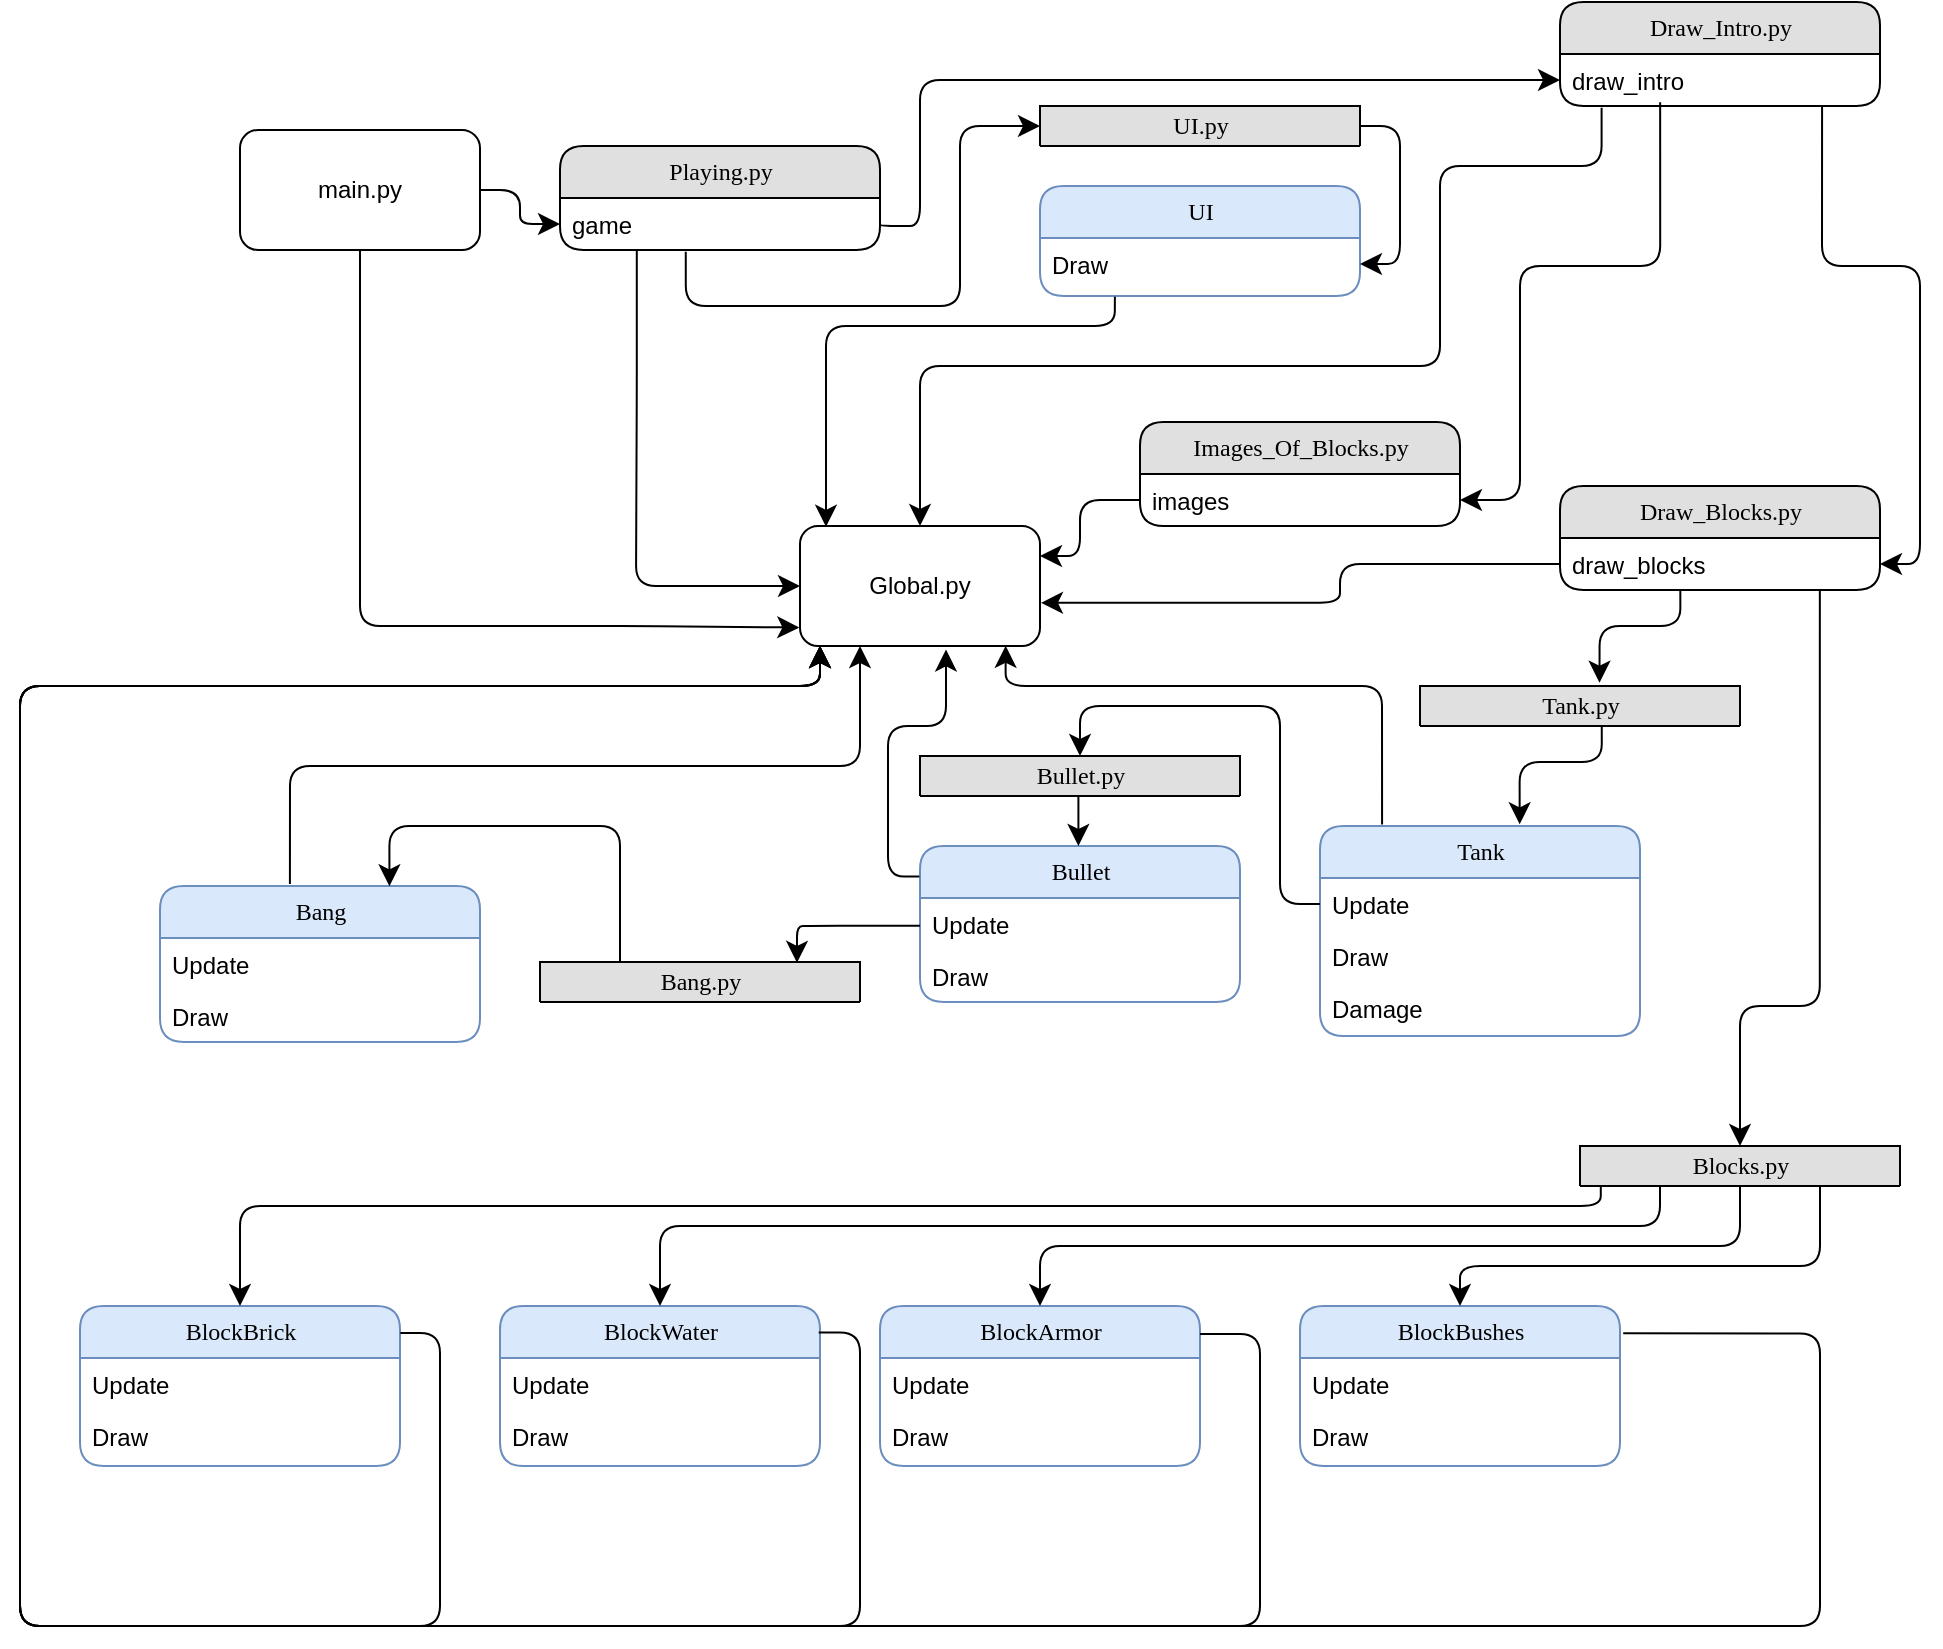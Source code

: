 <mxfile version="22.1.2" type="device">
  <diagram name="Page-1" id="b520641d-4fe3-3701-9064-5fc419738815">
    <mxGraphModel dx="1098" dy="838" grid="1" gridSize="10" guides="1" tooltips="1" connect="1" arrows="1" fold="1" page="1" pageScale="1" pageWidth="1100" pageHeight="850" background="none" math="0" shadow="0">
      <root>
        <mxCell id="0" />
        <mxCell id="1" parent="0" />
        <mxCell id="21ea969265ad0168-6" value="Playing.py" style="swimlane;html=1;fontStyle=0;childLayout=stackLayout;horizontal=1;startSize=26;fillColor=#e0e0e0;horizontalStack=0;resizeParent=1;resizeLast=0;collapsible=1;marginBottom=0;swimlaneFillColor=#ffffff;align=center;rounded=1;shadow=0;comic=0;labelBackgroundColor=none;strokeWidth=1;fontFamily=Verdana;fontSize=12" parent="1" vertex="1">
          <mxGeometry x="290" y="100" width="160" height="52" as="geometry" />
        </mxCell>
        <mxCell id="21ea969265ad0168-7" value="game" style="text;html=1;strokeColor=none;fillColor=none;spacingLeft=4;spacingRight=4;whiteSpace=wrap;overflow=hidden;rotatable=0;points=[[0,0.5],[1,0.5]];portConstraint=eastwest;" parent="21ea969265ad0168-6" vertex="1">
          <mxGeometry y="26" width="160" height="26" as="geometry" />
        </mxCell>
        <mxCell id="21ea969265ad0168-22" value="Tank.py" style="swimlane;html=1;fontStyle=0;childLayout=stackLayout;horizontal=1;startSize=26;fillColor=#e0e0e0;horizontalStack=0;resizeParent=1;resizeLast=0;collapsible=1;marginBottom=0;swimlaneFillColor=#ffffff;align=center;rounded=1;shadow=0;comic=0;labelBackgroundColor=none;strokeWidth=1;fontFamily=Verdana;fontSize=12" parent="1" vertex="1">
          <mxGeometry x="720" y="370" width="160" height="20" as="geometry" />
        </mxCell>
        <mxCell id="CuXoxN3Ce80IGL0upmJi-16" value="main.py" style="rounded=1;whiteSpace=wrap;html=1;" parent="1" vertex="1">
          <mxGeometry x="130" y="92" width="120" height="60" as="geometry" />
        </mxCell>
        <mxCell id="CuXoxN3Ce80IGL0upmJi-17" value="&lt;font style=&quot;font-size: 12px;&quot;&gt;Global.py&lt;/font&gt;" style="rounded=1;whiteSpace=wrap;html=1;fontSize=12;" parent="1" vertex="1">
          <mxGeometry x="410" y="290" width="120" height="60" as="geometry" />
        </mxCell>
        <mxCell id="CuXoxN3Ce80IGL0upmJi-20" style="edgeStyle=orthogonalEdgeStyle;html=1;labelBackgroundColor=none;startFill=0;startSize=8;endFill=1;endSize=8;fontFamily=Verdana;fontSize=12;exitX=0.5;exitY=1;exitDx=0;exitDy=0;entryX=-0.003;entryY=0.846;entryDx=0;entryDy=0;entryPerimeter=0;" parent="1" source="CuXoxN3Ce80IGL0upmJi-16" target="CuXoxN3Ce80IGL0upmJi-17" edge="1">
          <mxGeometry relative="1" as="geometry">
            <Array as="points">
              <mxPoint x="190" y="340" />
              <mxPoint x="330" y="340" />
              <mxPoint x="410" y="341" />
            </Array>
            <mxPoint x="140" y="160" as="sourcePoint" />
            <mxPoint x="390" y="350" as="targetPoint" />
          </mxGeometry>
        </mxCell>
        <mxCell id="CuXoxN3Ce80IGL0upmJi-21" style="edgeStyle=orthogonalEdgeStyle;html=1;labelBackgroundColor=none;startFill=0;startSize=8;endFill=1;endSize=8;fontFamily=Verdana;fontSize=12;exitX=1;exitY=0.5;exitDx=0;exitDy=0;entryX=0;entryY=0.5;entryDx=0;entryDy=0;" parent="1" source="CuXoxN3Ce80IGL0upmJi-16" target="21ea969265ad0168-7" edge="1">
          <mxGeometry relative="1" as="geometry">
            <Array as="points" />
            <mxPoint x="240" y="210" as="sourcePoint" />
            <mxPoint x="240" y="96" as="targetPoint" />
          </mxGeometry>
        </mxCell>
        <mxCell id="CuXoxN3Ce80IGL0upmJi-27" value="Bullet" style="swimlane;html=1;fontStyle=0;childLayout=stackLayout;horizontal=1;startSize=26;fillColor=#dae8fc;horizontalStack=0;resizeParent=1;resizeLast=0;collapsible=1;marginBottom=0;swimlaneFillColor=#ffffff;align=center;rounded=1;shadow=0;comic=0;labelBackgroundColor=none;strokeWidth=1;fontFamily=Verdana;fontSize=12;strokeColor=#6c8ebf;" parent="1" vertex="1">
          <mxGeometry x="470" y="450" width="160" height="78" as="geometry" />
        </mxCell>
        <mxCell id="CuXoxN3Ce80IGL0upmJi-28" value="Update" style="text;html=1;strokeColor=none;fillColor=none;spacingLeft=4;spacingRight=4;whiteSpace=wrap;overflow=hidden;rotatable=0;points=[[0,0.5],[1,0.5]];portConstraint=eastwest;" parent="CuXoxN3Ce80IGL0upmJi-27" vertex="1">
          <mxGeometry y="26" width="160" height="26" as="geometry" />
        </mxCell>
        <mxCell id="CuXoxN3Ce80IGL0upmJi-29" value="Draw" style="text;html=1;strokeColor=none;fillColor=none;spacingLeft=4;spacingRight=4;whiteSpace=wrap;overflow=hidden;rotatable=0;points=[[0,0.5],[1,0.5]];portConstraint=eastwest;" parent="CuXoxN3Ce80IGL0upmJi-27" vertex="1">
          <mxGeometry y="52" width="160" height="26" as="geometry" />
        </mxCell>
        <mxCell id="CuXoxN3Ce80IGL0upmJi-37" value="Bang.py" style="swimlane;html=1;fontStyle=0;childLayout=stackLayout;horizontal=1;startSize=26;fillColor=#e0e0e0;horizontalStack=0;resizeParent=1;resizeLast=0;collapsible=1;marginBottom=0;swimlaneFillColor=#ffffff;align=center;rounded=1;shadow=0;comic=0;labelBackgroundColor=none;strokeWidth=1;fontFamily=Verdana;fontSize=12" parent="1" vertex="1">
          <mxGeometry x="280" y="508" width="160" height="20" as="geometry" />
        </mxCell>
        <mxCell id="CuXoxN3Ce80IGL0upmJi-38" value="Bullet.py" style="swimlane;html=1;fontStyle=0;childLayout=stackLayout;horizontal=1;startSize=26;fillColor=#e0e0e0;horizontalStack=0;resizeParent=1;resizeLast=0;collapsible=1;marginBottom=0;swimlaneFillColor=#ffffff;align=center;rounded=1;shadow=0;comic=0;labelBackgroundColor=none;strokeWidth=1;fontFamily=Verdana;fontSize=12" parent="1" vertex="1">
          <mxGeometry x="470" y="405" width="160" height="20" as="geometry" />
        </mxCell>
        <mxCell id="CuXoxN3Ce80IGL0upmJi-39" value="Blocks.py" style="swimlane;html=1;fontStyle=0;childLayout=stackLayout;horizontal=1;startSize=26;fillColor=#e0e0e0;horizontalStack=0;resizeParent=1;resizeLast=0;collapsible=1;marginBottom=0;swimlaneFillColor=#ffffff;align=center;rounded=1;shadow=0;comic=0;labelBackgroundColor=none;strokeWidth=1;fontFamily=Verdana;fontSize=12" parent="1" vertex="1">
          <mxGeometry x="800" y="600" width="160" height="20" as="geometry" />
        </mxCell>
        <mxCell id="CuXoxN3Ce80IGL0upmJi-40" value="UI.py" style="swimlane;html=1;fontStyle=0;childLayout=stackLayout;horizontal=1;startSize=26;fillColor=#e0e0e0;horizontalStack=0;resizeParent=1;resizeLast=0;collapsible=1;marginBottom=0;swimlaneFillColor=#ffffff;align=center;rounded=1;shadow=0;comic=0;labelBackgroundColor=none;strokeWidth=1;fontFamily=Verdana;fontSize=12" parent="1" vertex="1">
          <mxGeometry x="530" y="80" width="160" height="20" as="geometry" />
        </mxCell>
        <mxCell id="CuXoxN3Ce80IGL0upmJi-44" value="Draw_Blocks.py" style="swimlane;html=1;fontStyle=0;childLayout=stackLayout;horizontal=1;startSize=26;fillColor=#e0e0e0;horizontalStack=0;resizeParent=1;resizeLast=0;collapsible=1;marginBottom=0;swimlaneFillColor=#ffffff;align=center;rounded=1;shadow=0;comic=0;labelBackgroundColor=none;strokeWidth=1;fontFamily=Verdana;fontSize=12" parent="1" vertex="1">
          <mxGeometry x="790" y="270" width="160" height="52" as="geometry" />
        </mxCell>
        <mxCell id="CuXoxN3Ce80IGL0upmJi-45" value="draw_blocks" style="text;html=1;strokeColor=none;fillColor=none;spacingLeft=4;spacingRight=4;whiteSpace=wrap;overflow=hidden;rotatable=0;points=[[0,0.5],[1,0.5]];portConstraint=eastwest;" parent="CuXoxN3Ce80IGL0upmJi-44" vertex="1">
          <mxGeometry y="26" width="160" height="26" as="geometry" />
        </mxCell>
        <mxCell id="CuXoxN3Ce80IGL0upmJi-46" value="Images_Of_Blocks.py" style="swimlane;html=1;fontStyle=0;childLayout=stackLayout;horizontal=1;startSize=26;fillColor=#e0e0e0;horizontalStack=0;resizeParent=1;resizeLast=0;collapsible=1;marginBottom=0;swimlaneFillColor=#ffffff;align=center;rounded=1;shadow=0;comic=0;labelBackgroundColor=none;strokeWidth=1;fontFamily=Verdana;fontSize=12" parent="1" vertex="1">
          <mxGeometry x="580" y="238" width="160" height="52" as="geometry" />
        </mxCell>
        <mxCell id="CuXoxN3Ce80IGL0upmJi-47" value="images" style="text;html=1;strokeColor=none;fillColor=none;spacingLeft=4;spacingRight=4;whiteSpace=wrap;overflow=hidden;rotatable=0;points=[[0,0.5],[1,0.5]];portConstraint=eastwest;" parent="CuXoxN3Ce80IGL0upmJi-46" vertex="1">
          <mxGeometry y="26" width="160" height="26" as="geometry" />
        </mxCell>
        <mxCell id="CuXoxN3Ce80IGL0upmJi-48" value="Draw_Intro.py" style="swimlane;html=1;fontStyle=0;childLayout=stackLayout;horizontal=1;startSize=26;fillColor=#e0e0e0;horizontalStack=0;resizeParent=1;resizeLast=0;collapsible=1;marginBottom=0;swimlaneFillColor=#ffffff;align=center;rounded=1;shadow=0;comic=0;labelBackgroundColor=none;strokeWidth=1;fontFamily=Verdana;fontSize=12" parent="1" vertex="1">
          <mxGeometry x="790" y="28" width="160" height="52" as="geometry" />
        </mxCell>
        <mxCell id="CuXoxN3Ce80IGL0upmJi-49" value="draw_intro" style="text;html=1;strokeColor=none;fillColor=none;spacingLeft=4;spacingRight=4;whiteSpace=wrap;overflow=hidden;rotatable=0;points=[[0,0.5],[1,0.5]];portConstraint=eastwest;" parent="CuXoxN3Ce80IGL0upmJi-48" vertex="1">
          <mxGeometry y="26" width="160" height="26" as="geometry" />
        </mxCell>
        <mxCell id="CuXoxN3Ce80IGL0upmJi-75" value="UI" style="swimlane;html=1;fontStyle=0;childLayout=stackLayout;horizontal=1;startSize=26;fillColor=#dae8fc;horizontalStack=0;resizeParent=1;resizeLast=0;collapsible=1;marginBottom=0;swimlaneFillColor=#ffffff;align=center;rounded=1;shadow=0;comic=0;labelBackgroundColor=none;strokeWidth=1;fontFamily=Verdana;fontSize=12;strokeColor=#6c8ebf;" parent="1" vertex="1">
          <mxGeometry x="530" y="120" width="160" height="55" as="geometry" />
        </mxCell>
        <mxCell id="CuXoxN3Ce80IGL0upmJi-76" value="Draw" style="text;html=1;strokeColor=none;fillColor=none;spacingLeft=4;spacingRight=4;whiteSpace=wrap;overflow=hidden;rotatable=0;points=[[0,0.5],[1,0.5]];portConstraint=eastwest;" parent="CuXoxN3Ce80IGL0upmJi-75" vertex="1">
          <mxGeometry y="26" width="160" height="26" as="geometry" />
        </mxCell>
        <mxCell id="CuXoxN3Ce80IGL0upmJi-90" value="Bang" style="swimlane;html=1;fontStyle=0;childLayout=stackLayout;horizontal=1;startSize=26;fillColor=#dae8fc;horizontalStack=0;resizeParent=1;resizeLast=0;collapsible=1;marginBottom=0;swimlaneFillColor=#ffffff;align=center;rounded=1;shadow=0;comic=0;labelBackgroundColor=none;strokeWidth=1;fontFamily=Verdana;fontSize=12;strokeColor=#6c8ebf;" parent="1" vertex="1">
          <mxGeometry x="90" y="470" width="160" height="78" as="geometry" />
        </mxCell>
        <mxCell id="CuXoxN3Ce80IGL0upmJi-91" value="Update" style="text;html=1;strokeColor=none;fillColor=none;spacingLeft=4;spacingRight=4;whiteSpace=wrap;overflow=hidden;rotatable=0;points=[[0,0.5],[1,0.5]];portConstraint=eastwest;" parent="CuXoxN3Ce80IGL0upmJi-90" vertex="1">
          <mxGeometry y="26" width="160" height="26" as="geometry" />
        </mxCell>
        <mxCell id="CuXoxN3Ce80IGL0upmJi-92" value="Draw" style="text;html=1;strokeColor=none;fillColor=none;spacingLeft=4;spacingRight=4;whiteSpace=wrap;overflow=hidden;rotatable=0;points=[[0,0.5],[1,0.5]];portConstraint=eastwest;" parent="CuXoxN3Ce80IGL0upmJi-90" vertex="1">
          <mxGeometry y="52" width="160" height="26" as="geometry" />
        </mxCell>
        <mxCell id="CuXoxN3Ce80IGL0upmJi-105" value="Tank" style="swimlane;html=1;fontStyle=0;childLayout=stackLayout;horizontal=1;startSize=26;fillColor=#dae8fc;horizontalStack=0;resizeParent=1;resizeLast=0;collapsible=1;marginBottom=0;swimlaneFillColor=#ffffff;align=center;rounded=1;shadow=0;comic=0;labelBackgroundColor=none;strokeWidth=1;fontFamily=Verdana;fontSize=12;strokeColor=#6c8ebf;" parent="1" vertex="1">
          <mxGeometry x="670" y="440" width="160" height="105" as="geometry" />
        </mxCell>
        <mxCell id="CuXoxN3Ce80IGL0upmJi-106" value="Update" style="text;html=1;strokeColor=none;fillColor=none;spacingLeft=4;spacingRight=4;whiteSpace=wrap;overflow=hidden;rotatable=0;points=[[0,0.5],[1,0.5]];portConstraint=eastwest;" parent="CuXoxN3Ce80IGL0upmJi-105" vertex="1">
          <mxGeometry y="26" width="160" height="26" as="geometry" />
        </mxCell>
        <mxCell id="CuXoxN3Ce80IGL0upmJi-107" value="Draw" style="text;html=1;strokeColor=none;fillColor=none;spacingLeft=4;spacingRight=4;whiteSpace=wrap;overflow=hidden;rotatable=0;points=[[0,0.5],[1,0.5]];portConstraint=eastwest;" parent="CuXoxN3Ce80IGL0upmJi-105" vertex="1">
          <mxGeometry y="52" width="160" height="26" as="geometry" />
        </mxCell>
        <mxCell id="CuXoxN3Ce80IGL0upmJi-108" value="Damage" style="text;html=1;strokeColor=none;fillColor=none;spacingLeft=4;spacingRight=4;whiteSpace=wrap;overflow=hidden;rotatable=0;points=[[0,0.5],[1,0.5]];portConstraint=eastwest;" parent="CuXoxN3Ce80IGL0upmJi-105" vertex="1">
          <mxGeometry y="78" width="160" height="26" as="geometry" />
        </mxCell>
        <mxCell id="CuXoxN3Ce80IGL0upmJi-110" value="BlockBrick" style="swimlane;html=1;fontStyle=0;childLayout=stackLayout;horizontal=1;startSize=26;fillColor=#dae8fc;horizontalStack=0;resizeParent=1;resizeLast=0;collapsible=1;marginBottom=0;swimlaneFillColor=#ffffff;align=center;rounded=1;shadow=0;comic=0;labelBackgroundColor=none;strokeWidth=1;fontFamily=Verdana;fontSize=12;strokeColor=#6c8ebf;" parent="1" vertex="1">
          <mxGeometry x="50" y="680" width="160" height="80" as="geometry" />
        </mxCell>
        <mxCell id="CuXoxN3Ce80IGL0upmJi-111" value="Update" style="text;html=1;strokeColor=none;fillColor=none;spacingLeft=4;spacingRight=4;whiteSpace=wrap;overflow=hidden;rotatable=0;points=[[0,0.5],[1,0.5]];portConstraint=eastwest;" parent="CuXoxN3Ce80IGL0upmJi-110" vertex="1">
          <mxGeometry y="26" width="160" height="26" as="geometry" />
        </mxCell>
        <mxCell id="CuXoxN3Ce80IGL0upmJi-112" value="Draw" style="text;html=1;strokeColor=none;fillColor=none;spacingLeft=4;spacingRight=4;whiteSpace=wrap;overflow=hidden;rotatable=0;points=[[0,0.5],[1,0.5]];portConstraint=eastwest;" parent="CuXoxN3Ce80IGL0upmJi-110" vertex="1">
          <mxGeometry y="52" width="160" height="26" as="geometry" />
        </mxCell>
        <mxCell id="CuXoxN3Ce80IGL0upmJi-121" value="BlockArmor" style="swimlane;html=1;fontStyle=0;childLayout=stackLayout;horizontal=1;startSize=26;fillColor=#dae8fc;horizontalStack=0;resizeParent=1;resizeLast=0;collapsible=1;marginBottom=0;swimlaneFillColor=#ffffff;align=center;rounded=1;shadow=0;comic=0;labelBackgroundColor=none;strokeWidth=1;fontFamily=Verdana;fontSize=12;strokeColor=#6c8ebf;" parent="1" vertex="1">
          <mxGeometry x="450" y="680" width="160" height="80" as="geometry" />
        </mxCell>
        <mxCell id="CuXoxN3Ce80IGL0upmJi-122" value="Update" style="text;html=1;strokeColor=none;fillColor=none;spacingLeft=4;spacingRight=4;whiteSpace=wrap;overflow=hidden;rotatable=0;points=[[0,0.5],[1,0.5]];portConstraint=eastwest;" parent="CuXoxN3Ce80IGL0upmJi-121" vertex="1">
          <mxGeometry y="26" width="160" height="26" as="geometry" />
        </mxCell>
        <mxCell id="CuXoxN3Ce80IGL0upmJi-123" value="Draw" style="text;html=1;strokeColor=none;fillColor=none;spacingLeft=4;spacingRight=4;whiteSpace=wrap;overflow=hidden;rotatable=0;points=[[0,0.5],[1,0.5]];portConstraint=eastwest;" parent="CuXoxN3Ce80IGL0upmJi-121" vertex="1">
          <mxGeometry y="52" width="160" height="26" as="geometry" />
        </mxCell>
        <mxCell id="CuXoxN3Ce80IGL0upmJi-124" value="BlockWater" style="swimlane;html=1;fontStyle=0;childLayout=stackLayout;horizontal=1;startSize=26;fillColor=#dae8fc;horizontalStack=0;resizeParent=1;resizeLast=0;collapsible=1;marginBottom=0;swimlaneFillColor=#ffffff;align=center;rounded=1;shadow=0;comic=0;labelBackgroundColor=none;strokeWidth=1;fontFamily=Verdana;fontSize=12;strokeColor=#6c8ebf;" parent="1" vertex="1">
          <mxGeometry x="260" y="680" width="160" height="80" as="geometry" />
        </mxCell>
        <mxCell id="CuXoxN3Ce80IGL0upmJi-125" value="Update" style="text;html=1;strokeColor=none;fillColor=none;spacingLeft=4;spacingRight=4;whiteSpace=wrap;overflow=hidden;rotatable=0;points=[[0,0.5],[1,0.5]];portConstraint=eastwest;" parent="CuXoxN3Ce80IGL0upmJi-124" vertex="1">
          <mxGeometry y="26" width="160" height="26" as="geometry" />
        </mxCell>
        <mxCell id="CuXoxN3Ce80IGL0upmJi-126" value="Draw" style="text;html=1;strokeColor=none;fillColor=none;spacingLeft=4;spacingRight=4;whiteSpace=wrap;overflow=hidden;rotatable=0;points=[[0,0.5],[1,0.5]];portConstraint=eastwest;" parent="CuXoxN3Ce80IGL0upmJi-124" vertex="1">
          <mxGeometry y="52" width="160" height="26" as="geometry" />
        </mxCell>
        <mxCell id="CuXoxN3Ce80IGL0upmJi-127" value="BlockBushes" style="swimlane;html=1;fontStyle=0;childLayout=stackLayout;horizontal=1;startSize=26;fillColor=#dae8fc;horizontalStack=0;resizeParent=1;resizeLast=0;collapsible=1;marginBottom=0;swimlaneFillColor=#ffffff;align=center;rounded=1;shadow=0;comic=0;labelBackgroundColor=none;strokeWidth=1;fontFamily=Verdana;fontSize=12;strokeColor=#6c8ebf;" parent="1" vertex="1">
          <mxGeometry x="660" y="680" width="160" height="80" as="geometry" />
        </mxCell>
        <mxCell id="CuXoxN3Ce80IGL0upmJi-128" value="Update" style="text;html=1;strokeColor=none;fillColor=none;spacingLeft=4;spacingRight=4;whiteSpace=wrap;overflow=hidden;rotatable=0;points=[[0,0.5],[1,0.5]];portConstraint=eastwest;" parent="CuXoxN3Ce80IGL0upmJi-127" vertex="1">
          <mxGeometry y="26" width="160" height="26" as="geometry" />
        </mxCell>
        <mxCell id="CuXoxN3Ce80IGL0upmJi-129" value="Draw" style="text;html=1;strokeColor=none;fillColor=none;spacingLeft=4;spacingRight=4;whiteSpace=wrap;overflow=hidden;rotatable=0;points=[[0,0.5],[1,0.5]];portConstraint=eastwest;" parent="CuXoxN3Ce80IGL0upmJi-127" vertex="1">
          <mxGeometry y="52" width="160" height="26" as="geometry" />
        </mxCell>
        <mxCell id="CuXoxN3Ce80IGL0upmJi-136" style="edgeStyle=orthogonalEdgeStyle;html=1;labelBackgroundColor=none;startFill=0;startSize=8;endFill=1;endSize=8;fontFamily=Verdana;fontSize=12;exitX=0.24;exitY=1;exitDx=0;exitDy=0;entryX=0;entryY=0.5;entryDx=0;entryDy=0;exitPerimeter=0;" parent="1" source="21ea969265ad0168-7" target="CuXoxN3Ce80IGL0upmJi-17" edge="1">
          <mxGeometry relative="1" as="geometry">
            <Array as="points">
              <mxPoint x="328" y="221" />
              <mxPoint x="328" y="320" />
            </Array>
            <mxPoint x="220" y="220" as="sourcePoint" />
            <mxPoint x="310" y="233" as="targetPoint" />
          </mxGeometry>
        </mxCell>
        <mxCell id="CuXoxN3Ce80IGL0upmJi-137" style="edgeStyle=orthogonalEdgeStyle;html=1;labelBackgroundColor=none;startFill=0;startSize=8;endFill=1;endSize=8;fontFamily=Verdana;fontSize=12;exitX=0.393;exitY=1.036;exitDx=0;exitDy=0;entryX=0;entryY=0.5;entryDx=0;entryDy=0;exitPerimeter=0;" parent="1" source="21ea969265ad0168-7" target="CuXoxN3Ce80IGL0upmJi-40" edge="1">
          <mxGeometry relative="1" as="geometry">
            <Array as="points">
              <mxPoint x="353" y="180" />
              <mxPoint x="490" y="180" />
              <mxPoint x="490" y="90" />
            </Array>
            <mxPoint x="450" y="139" as="sourcePoint" />
            <mxPoint x="540" y="152" as="targetPoint" />
          </mxGeometry>
        </mxCell>
        <mxCell id="CuXoxN3Ce80IGL0upmJi-139" style="edgeStyle=orthogonalEdgeStyle;html=1;labelBackgroundColor=none;startFill=0;startSize=8;endFill=1;endSize=8;fontFamily=Verdana;fontSize=12;entryX=0;entryY=0.5;entryDx=0;entryDy=0;exitX=1;exitY=0.5;exitDx=0;exitDy=0;" parent="1" source="21ea969265ad0168-7" target="CuXoxN3Ce80IGL0upmJi-49" edge="1">
          <mxGeometry relative="1" as="geometry">
            <Array as="points">
              <mxPoint x="450" y="140" />
              <mxPoint x="470" y="140" />
              <mxPoint x="470" y="67" />
            </Array>
            <mxPoint x="440" y="152" as="sourcePoint" />
            <mxPoint x="500" y="233" as="targetPoint" />
          </mxGeometry>
        </mxCell>
        <mxCell id="CuXoxN3Ce80IGL0upmJi-140" style="edgeStyle=orthogonalEdgeStyle;html=1;labelBackgroundColor=none;startFill=0;startSize=8;endFill=1;endSize=8;fontFamily=Verdana;fontSize=12;exitX=0.13;exitY=1.032;exitDx=0;exitDy=0;entryX=0.5;entryY=0;entryDx=0;entryDy=0;exitPerimeter=0;" parent="1" source="CuXoxN3Ce80IGL0upmJi-49" target="CuXoxN3Ce80IGL0upmJi-17" edge="1">
          <mxGeometry relative="1" as="geometry">
            <Array as="points">
              <mxPoint x="811" y="110" />
              <mxPoint x="730" y="110" />
              <mxPoint x="730" y="210" />
              <mxPoint x="470" y="210" />
            </Array>
            <mxPoint x="560" y="200" as="sourcePoint" />
            <mxPoint x="650" y="213" as="targetPoint" />
          </mxGeometry>
        </mxCell>
        <mxCell id="CuXoxN3Ce80IGL0upmJi-141" style="edgeStyle=orthogonalEdgeStyle;html=1;labelBackgroundColor=none;startFill=0;startSize=8;endFill=1;endSize=8;fontFamily=Verdana;fontSize=12;exitX=0.234;exitY=1.128;exitDx=0;exitDy=0;exitPerimeter=0;entryX=0.111;entryY=0.006;entryDx=0;entryDy=0;entryPerimeter=0;" parent="1" source="CuXoxN3Ce80IGL0upmJi-76" target="CuXoxN3Ce80IGL0upmJi-17" edge="1">
          <mxGeometry relative="1" as="geometry">
            <Array as="points">
              <mxPoint x="567" y="190" />
              <mxPoint x="423" y="190" />
              <mxPoint x="423" y="290" />
            </Array>
            <mxPoint x="800" y="159" as="sourcePoint" />
            <mxPoint x="420" y="290" as="targetPoint" />
          </mxGeometry>
        </mxCell>
        <mxCell id="CuXoxN3Ce80IGL0upmJi-138" style="edgeStyle=orthogonalEdgeStyle;html=1;labelBackgroundColor=none;startFill=0;startSize=8;endFill=1;endSize=8;fontFamily=Verdana;fontSize=12;entryX=1;entryY=0.5;entryDx=0;entryDy=0;exitX=1;exitY=0.5;exitDx=0;exitDy=0;" parent="1" source="CuXoxN3Ce80IGL0upmJi-40" target="CuXoxN3Ce80IGL0upmJi-76" edge="1">
          <mxGeometry relative="1" as="geometry">
            <Array as="points">
              <mxPoint x="710" y="90" />
              <mxPoint x="710" y="159" />
            </Array>
            <mxPoint x="710" y="90" as="sourcePoint" />
            <mxPoint x="799.5" y="106" as="targetPoint" />
          </mxGeometry>
        </mxCell>
        <mxCell id="CuXoxN3Ce80IGL0upmJi-142" style="edgeStyle=orthogonalEdgeStyle;html=1;labelBackgroundColor=none;startFill=0;startSize=8;endFill=1;endSize=8;fontFamily=Verdana;fontSize=12;exitX=0.313;exitY=0.927;exitDx=0;exitDy=0;exitPerimeter=0;entryX=1;entryY=0.5;entryDx=0;entryDy=0;" parent="1" source="CuXoxN3Ce80IGL0upmJi-49" target="CuXoxN3Ce80IGL0upmJi-47" edge="1">
          <mxGeometry relative="1" as="geometry">
            <Array as="points">
              <mxPoint x="840" y="160" />
              <mxPoint x="770" y="160" />
              <mxPoint x="770" y="277" />
            </Array>
            <mxPoint x="840" y="90" as="sourcePoint" />
            <mxPoint x="760" y="370" as="targetPoint" />
          </mxGeometry>
        </mxCell>
        <mxCell id="CuXoxN3Ce80IGL0upmJi-143" style="edgeStyle=orthogonalEdgeStyle;html=1;labelBackgroundColor=none;startFill=0;startSize=8;endFill=1;endSize=8;fontFamily=Verdana;fontSize=12;entryX=1;entryY=0.5;entryDx=0;entryDy=0;exitX=0.819;exitY=0.997;exitDx=0;exitDy=0;exitPerimeter=0;" parent="1" source="CuXoxN3Ce80IGL0upmJi-49" target="CuXoxN3Ce80IGL0upmJi-45" edge="1">
          <mxGeometry relative="1" as="geometry">
            <Array as="points">
              <mxPoint x="921" y="160" />
              <mxPoint x="970" y="160" />
              <mxPoint x="970" y="309" />
            </Array>
            <mxPoint x="921.2" y="80" as="sourcePoint" />
            <mxPoint x="960" y="350" as="targetPoint" />
          </mxGeometry>
        </mxCell>
        <mxCell id="CuXoxN3Ce80IGL0upmJi-144" style="edgeStyle=orthogonalEdgeStyle;html=1;labelBackgroundColor=none;startFill=0;startSize=8;endFill=1;endSize=8;fontFamily=Verdana;fontSize=12;exitX=0;exitY=0.5;exitDx=0;exitDy=0;entryX=1;entryY=0.25;entryDx=0;entryDy=0;" parent="1" source="CuXoxN3Ce80IGL0upmJi-47" target="CuXoxN3Ce80IGL0upmJi-17" edge="1">
          <mxGeometry relative="1" as="geometry">
            <Array as="points">
              <mxPoint x="550" y="277" />
              <mxPoint x="550" y="305" />
            </Array>
            <mxPoint x="550" y="270" as="sourcePoint" />
            <mxPoint x="632" y="438" as="targetPoint" />
          </mxGeometry>
        </mxCell>
        <mxCell id="CuXoxN3Ce80IGL0upmJi-145" style="edgeStyle=orthogonalEdgeStyle;html=1;labelBackgroundColor=none;startFill=0;startSize=8;endFill=1;endSize=8;fontFamily=Verdana;fontSize=12;entryX=1.004;entryY=0.64;entryDx=0;entryDy=0;entryPerimeter=0;exitX=0;exitY=0.5;exitDx=0;exitDy=0;" parent="1" source="CuXoxN3Ce80IGL0upmJi-45" target="CuXoxN3Ce80IGL0upmJi-17" edge="1">
          <mxGeometry relative="1" as="geometry">
            <Array as="points">
              <mxPoint x="680" y="309" />
              <mxPoint x="680" y="328" />
            </Array>
            <mxPoint x="770" y="320" as="sourcePoint" />
            <mxPoint x="551.2" y="328.9" as="targetPoint" />
          </mxGeometry>
        </mxCell>
        <mxCell id="CuXoxN3Ce80IGL0upmJi-146" style="edgeStyle=orthogonalEdgeStyle;html=1;labelBackgroundColor=none;startFill=0;startSize=8;endFill=1;endSize=8;fontFamily=Verdana;fontSize=12;exitX=0.812;exitY=1.006;exitDx=0;exitDy=0;exitPerimeter=0;entryX=0.5;entryY=0;entryDx=0;entryDy=0;" parent="1" source="CuXoxN3Ce80IGL0upmJi-45" target="CuXoxN3Ce80IGL0upmJi-39" edge="1">
          <mxGeometry relative="1" as="geometry">
            <Array as="points">
              <mxPoint x="920" y="530" />
              <mxPoint x="880" y="530" />
            </Array>
            <mxPoint x="920" y="322" as="sourcePoint" />
            <mxPoint x="860" y="570" as="targetPoint" />
          </mxGeometry>
        </mxCell>
        <mxCell id="CuXoxN3Ce80IGL0upmJi-147" style="edgeStyle=orthogonalEdgeStyle;html=1;labelBackgroundColor=none;startFill=0;startSize=8;endFill=1;endSize=8;fontFamily=Verdana;fontSize=12;exitX=0.065;exitY=1.003;exitDx=0;exitDy=0;exitPerimeter=0;entryX=0.5;entryY=0;entryDx=0;entryDy=0;" parent="1" source="CuXoxN3Ce80IGL0upmJi-39" target="CuXoxN3Ce80IGL0upmJi-110" edge="1">
          <mxGeometry relative="1" as="geometry">
            <Array as="points">
              <mxPoint x="810" y="630" />
              <mxPoint x="130" y="630" />
            </Array>
            <mxPoint x="940" y="620" as="sourcePoint" />
            <mxPoint x="80" y="680" as="targetPoint" />
          </mxGeometry>
        </mxCell>
        <mxCell id="CuXoxN3Ce80IGL0upmJi-148" style="edgeStyle=orthogonalEdgeStyle;html=1;labelBackgroundColor=none;startFill=0;startSize=8;endFill=1;endSize=8;fontFamily=Verdana;fontSize=12;exitX=0.25;exitY=1;exitDx=0;exitDy=0;entryX=0.5;entryY=0;entryDx=0;entryDy=0;" parent="1" source="CuXoxN3Ce80IGL0upmJi-39" target="CuXoxN3Ce80IGL0upmJi-124" edge="1">
          <mxGeometry relative="1" as="geometry">
            <Array as="points">
              <mxPoint x="840" y="640" />
              <mxPoint x="340" y="640" />
            </Array>
            <mxPoint x="1020" y="619" as="sourcePoint" />
            <mxPoint x="320" y="660" as="targetPoint" />
          </mxGeometry>
        </mxCell>
        <mxCell id="CuXoxN3Ce80IGL0upmJi-149" style="edgeStyle=orthogonalEdgeStyle;html=1;labelBackgroundColor=none;startFill=0;startSize=8;endFill=1;endSize=8;fontFamily=Verdana;fontSize=12;exitX=0.5;exitY=1;exitDx=0;exitDy=0;entryX=0.5;entryY=0;entryDx=0;entryDy=0;" parent="1" source="CuXoxN3Ce80IGL0upmJi-39" target="CuXoxN3Ce80IGL0upmJi-121" edge="1">
          <mxGeometry relative="1" as="geometry">
            <Array as="points">
              <mxPoint x="880" y="650" />
              <mxPoint x="530" y="650" />
            </Array>
            <mxPoint x="1030" y="620" as="sourcePoint" />
            <mxPoint x="510" y="670" as="targetPoint" />
          </mxGeometry>
        </mxCell>
        <mxCell id="CuXoxN3Ce80IGL0upmJi-150" style="edgeStyle=orthogonalEdgeStyle;html=1;labelBackgroundColor=none;startFill=0;startSize=8;endFill=1;endSize=8;fontFamily=Verdana;fontSize=12;exitX=0.75;exitY=1;exitDx=0;exitDy=0;entryX=0.5;entryY=0;entryDx=0;entryDy=0;" parent="1" source="CuXoxN3Ce80IGL0upmJi-39" target="CuXoxN3Ce80IGL0upmJi-127" edge="1">
          <mxGeometry relative="1" as="geometry">
            <Array as="points">
              <mxPoint x="920" y="660" />
              <mxPoint x="740" y="660" />
            </Array>
            <mxPoint x="930" y="630" as="sourcePoint" />
            <mxPoint x="710" y="670" as="targetPoint" />
          </mxGeometry>
        </mxCell>
        <mxCell id="CuXoxN3Ce80IGL0upmJi-151" style="edgeStyle=orthogonalEdgeStyle;html=1;labelBackgroundColor=none;startFill=0;startSize=8;endFill=1;endSize=8;fontFamily=Verdana;fontSize=12;exitX=1.01;exitY=0.171;exitDx=0;exitDy=0;exitPerimeter=0;entryX=0.085;entryY=1.002;entryDx=0;entryDy=0;entryPerimeter=0;" parent="1" source="CuXoxN3Ce80IGL0upmJi-127" target="CuXoxN3Ce80IGL0upmJi-17" edge="1">
          <mxGeometry relative="1" as="geometry">
            <Array as="points">
              <mxPoint x="920" y="694" />
              <mxPoint x="920" y="840" />
              <mxPoint x="20" y="840" />
              <mxPoint x="20" y="370" />
              <mxPoint x="420" y="370" />
              <mxPoint x="420" y="350" />
            </Array>
            <mxPoint x="920" y="770" as="sourcePoint" />
            <mxPoint x="450" y="360" as="targetPoint" />
          </mxGeometry>
        </mxCell>
        <mxCell id="CuXoxN3Ce80IGL0upmJi-152" style="edgeStyle=orthogonalEdgeStyle;html=1;labelBackgroundColor=none;startFill=0;startSize=8;endFill=1;endSize=8;fontFamily=Verdana;fontSize=12;exitX=1;exitY=0.175;exitDx=0;exitDy=0;exitPerimeter=0;entryX=0.084;entryY=0.998;entryDx=0;entryDy=0;entryPerimeter=0;" parent="1" source="CuXoxN3Ce80IGL0upmJi-121" target="CuXoxN3Ce80IGL0upmJi-17" edge="1">
          <mxGeometry relative="1" as="geometry">
            <Array as="points">
              <mxPoint x="640" y="694" />
              <mxPoint x="640" y="840" />
              <mxPoint x="20" y="840" />
              <mxPoint x="20" y="370" />
              <mxPoint x="420" y="370" />
              <mxPoint x="420" y="350" />
            </Array>
            <mxPoint x="612" y="694" as="sourcePoint" />
            <mxPoint x="240" y="350" as="targetPoint" />
          </mxGeometry>
        </mxCell>
        <mxCell id="CuXoxN3Ce80IGL0upmJi-153" style="edgeStyle=orthogonalEdgeStyle;html=1;labelBackgroundColor=none;startFill=0;startSize=8;endFill=1;endSize=8;fontFamily=Verdana;fontSize=12;exitX=0.996;exitY=0.166;exitDx=0;exitDy=0;exitPerimeter=0;entryX=0.087;entryY=0.996;entryDx=0;entryDy=0;entryPerimeter=0;" parent="1" source="CuXoxN3Ce80IGL0upmJi-124" target="CuXoxN3Ce80IGL0upmJi-17" edge="1">
          <mxGeometry relative="1" as="geometry">
            <Array as="points">
              <mxPoint x="440" y="693" />
              <mxPoint x="440" y="840" />
              <mxPoint x="20" y="840" />
              <mxPoint x="20" y="370" />
              <mxPoint x="420" y="370" />
              <mxPoint x="420" y="350" />
            </Array>
            <mxPoint x="422" y="694" as="sourcePoint" />
            <mxPoint x="450" y="350" as="targetPoint" />
          </mxGeometry>
        </mxCell>
        <mxCell id="CuXoxN3Ce80IGL0upmJi-154" style="edgeStyle=orthogonalEdgeStyle;html=1;labelBackgroundColor=none;startFill=0;startSize=8;endFill=1;endSize=8;fontFamily=Verdana;fontSize=12;entryX=0.086;entryY=1;entryDx=0;entryDy=0;entryPerimeter=0;exitX=1.001;exitY=0.169;exitDx=0;exitDy=0;exitPerimeter=0;" parent="1" source="CuXoxN3Ce80IGL0upmJi-110" target="CuXoxN3Ce80IGL0upmJi-17" edge="1">
          <mxGeometry relative="1" as="geometry">
            <Array as="points">
              <mxPoint x="230" y="693" />
              <mxPoint x="230" y="840" />
              <mxPoint x="20" y="840" />
              <mxPoint x="20" y="370" />
              <mxPoint x="420" y="370" />
              <mxPoint x="420" y="350" />
            </Array>
            <mxPoint x="230" y="674.676" as="sourcePoint" />
            <mxPoint x="240" y="350" as="targetPoint" />
          </mxGeometry>
        </mxCell>
        <mxCell id="CuXoxN3Ce80IGL0upmJi-156" style="edgeStyle=orthogonalEdgeStyle;html=1;labelBackgroundColor=none;startFill=0;startSize=8;endFill=1;endSize=8;fontFamily=Verdana;fontSize=12;entryX=0.624;entryY=-0.008;entryDx=0;entryDy=0;entryPerimeter=0;exitX=0.568;exitY=1.006;exitDx=0;exitDy=0;exitPerimeter=0;" parent="1" source="21ea969265ad0168-22" target="CuXoxN3Ce80IGL0upmJi-105" edge="1">
          <mxGeometry relative="1" as="geometry">
            <Array as="points">
              <mxPoint x="811" y="408" />
              <mxPoint x="770" y="408" />
            </Array>
            <mxPoint x="820" y="400" as="sourcePoint" />
            <mxPoint x="770" y="436" as="targetPoint" />
          </mxGeometry>
        </mxCell>
        <mxCell id="CuXoxN3Ce80IGL0upmJi-157" style="edgeStyle=orthogonalEdgeStyle;html=1;labelBackgroundColor=none;startFill=0;startSize=8;endFill=1;endSize=8;fontFamily=Verdana;fontSize=12;exitX=0;exitY=0.5;exitDx=0;exitDy=0;entryX=0.5;entryY=0;entryDx=0;entryDy=0;" parent="1" source="CuXoxN3Ce80IGL0upmJi-106" target="CuXoxN3Ce80IGL0upmJi-38" edge="1">
          <mxGeometry relative="1" as="geometry">
            <Array as="points">
              <mxPoint x="650" y="479" />
              <mxPoint x="650" y="380" />
              <mxPoint x="550" y="380" />
            </Array>
            <mxPoint x="650" y="479" as="sourcePoint" />
            <mxPoint x="610" y="400" as="targetPoint" />
          </mxGeometry>
        </mxCell>
        <mxCell id="CuXoxN3Ce80IGL0upmJi-158" style="edgeStyle=orthogonalEdgeStyle;html=1;labelBackgroundColor=none;startFill=0;startSize=8;endFill=1;endSize=8;fontFamily=Verdana;fontSize=12;entryX=0.5;entryY=0;entryDx=0;entryDy=0;exitX=0.495;exitY=0.998;exitDx=0;exitDy=0;exitPerimeter=0;" parent="1" source="CuXoxN3Ce80IGL0upmJi-38" target="CuXoxN3Ce80IGL0upmJi-27" edge="1">
          <mxGeometry relative="1" as="geometry">
            <Array as="points">
              <mxPoint x="549" y="450" />
            </Array>
            <mxPoint x="560" y="430" as="sourcePoint" />
            <mxPoint x="510" y="474" as="targetPoint" />
          </mxGeometry>
        </mxCell>
        <mxCell id="CuXoxN3Ce80IGL0upmJi-159" style="edgeStyle=orthogonalEdgeStyle;html=1;labelBackgroundColor=none;startFill=0;startSize=8;endFill=1;endSize=8;fontFamily=Verdana;fontSize=12;exitX=0.194;exitY=-0.007;exitDx=0;exitDy=0;entryX=0.857;entryY=0.998;entryDx=0;entryDy=0;exitPerimeter=0;entryPerimeter=0;" parent="1" source="CuXoxN3Ce80IGL0upmJi-105" target="CuXoxN3Ce80IGL0upmJi-17" edge="1">
          <mxGeometry relative="1" as="geometry">
            <Array as="points">
              <mxPoint x="701" y="370" />
              <mxPoint x="513" y="370" />
            </Array>
            <mxPoint x="700" y="420.97" as="sourcePoint" />
            <mxPoint x="580" y="346.97" as="targetPoint" />
          </mxGeometry>
        </mxCell>
        <mxCell id="CuXoxN3Ce80IGL0upmJi-160" style="edgeStyle=orthogonalEdgeStyle;html=1;labelBackgroundColor=none;startFill=0;startSize=8;endFill=1;endSize=8;fontFamily=Verdana;fontSize=12;exitX=-0.002;exitY=0.195;exitDx=0;exitDy=0;entryX=0.61;entryY=1.028;entryDx=0;entryDy=0;exitPerimeter=0;entryPerimeter=0;" parent="1" source="CuXoxN3Ce80IGL0upmJi-27" target="CuXoxN3Ce80IGL0upmJi-17" edge="1">
          <mxGeometry relative="1" as="geometry">
            <Array as="points">
              <mxPoint x="454" y="465" />
              <mxPoint x="454" y="390" />
              <mxPoint x="483" y="390" />
              <mxPoint x="483" y="352" />
            </Array>
            <mxPoint x="454.01" y="470" as="sourcePoint" />
            <mxPoint x="266.01" y="381" as="targetPoint" />
          </mxGeometry>
        </mxCell>
        <mxCell id="CuXoxN3Ce80IGL0upmJi-161" style="edgeStyle=orthogonalEdgeStyle;html=1;labelBackgroundColor=none;startFill=0;startSize=8;endFill=1;endSize=8;fontFamily=Verdana;fontSize=12;entryX=0.803;entryY=0.021;entryDx=0;entryDy=0;entryPerimeter=0;exitX=0;exitY=0.536;exitDx=0;exitDy=0;exitPerimeter=0;" parent="1" source="CuXoxN3Ce80IGL0upmJi-28" target="CuXoxN3Ce80IGL0upmJi-37" edge="1">
          <mxGeometry relative="1" as="geometry">
            <Array as="points">
              <mxPoint x="420" y="490" />
              <mxPoint x="409" y="490" />
            </Array>
            <mxPoint x="460" y="480" as="sourcePoint" />
            <mxPoint x="560" y="460" as="targetPoint" />
          </mxGeometry>
        </mxCell>
        <mxCell id="CuXoxN3Ce80IGL0upmJi-162" style="edgeStyle=orthogonalEdgeStyle;html=1;labelBackgroundColor=none;startFill=0;startSize=8;endFill=1;endSize=8;fontFamily=Verdana;fontSize=12;exitX=0.25;exitY=0;exitDx=0;exitDy=0;entryX=0.717;entryY=0.002;entryDx=0;entryDy=0;entryPerimeter=0;" parent="1" source="CuXoxN3Ce80IGL0upmJi-37" target="CuXoxN3Ce80IGL0upmJi-90" edge="1">
          <mxGeometry relative="1" as="geometry">
            <Array as="points">
              <mxPoint x="320" y="440" />
              <mxPoint x="205" y="440" />
            </Array>
            <mxPoint x="322" y="451" as="sourcePoint" />
            <mxPoint x="260" y="470" as="targetPoint" />
          </mxGeometry>
        </mxCell>
        <mxCell id="CuXoxN3Ce80IGL0upmJi-155" style="edgeStyle=orthogonalEdgeStyle;html=1;labelBackgroundColor=none;startFill=0;startSize=8;endFill=1;endSize=8;fontFamily=Verdana;fontSize=12;exitX=0.376;exitY=1.006;exitDx=0;exitDy=0;exitPerimeter=0;entryX=0.561;entryY=-0.083;entryDx=0;entryDy=0;entryPerimeter=0;" parent="1" source="CuXoxN3Ce80IGL0upmJi-45" target="21ea969265ad0168-22" edge="1">
          <mxGeometry relative="1" as="geometry">
            <Array as="points">
              <mxPoint x="850" y="340" />
              <mxPoint x="810" y="340" />
            </Array>
            <mxPoint x="850" y="322" as="sourcePoint" />
            <mxPoint x="810" y="600" as="targetPoint" />
          </mxGeometry>
        </mxCell>
        <mxCell id="CuXoxN3Ce80IGL0upmJi-164" style="edgeStyle=orthogonalEdgeStyle;html=1;labelBackgroundColor=none;startFill=0;startSize=8;endFill=1;endSize=8;fontFamily=Verdana;fontSize=12;exitX=0.406;exitY=-0.013;exitDx=0;exitDy=0;exitPerimeter=0;entryX=0.25;entryY=1;entryDx=0;entryDy=0;" parent="1" source="CuXoxN3Ce80IGL0upmJi-90" target="CuXoxN3Ce80IGL0upmJi-17" edge="1">
          <mxGeometry relative="1" as="geometry">
            <Array as="points">
              <mxPoint x="155" y="410" />
              <mxPoint x="440" y="410" />
            </Array>
            <mxPoint x="170" y="450" as="sourcePoint" />
            <mxPoint x="440" y="400" as="targetPoint" />
          </mxGeometry>
        </mxCell>
      </root>
    </mxGraphModel>
  </diagram>
</mxfile>

